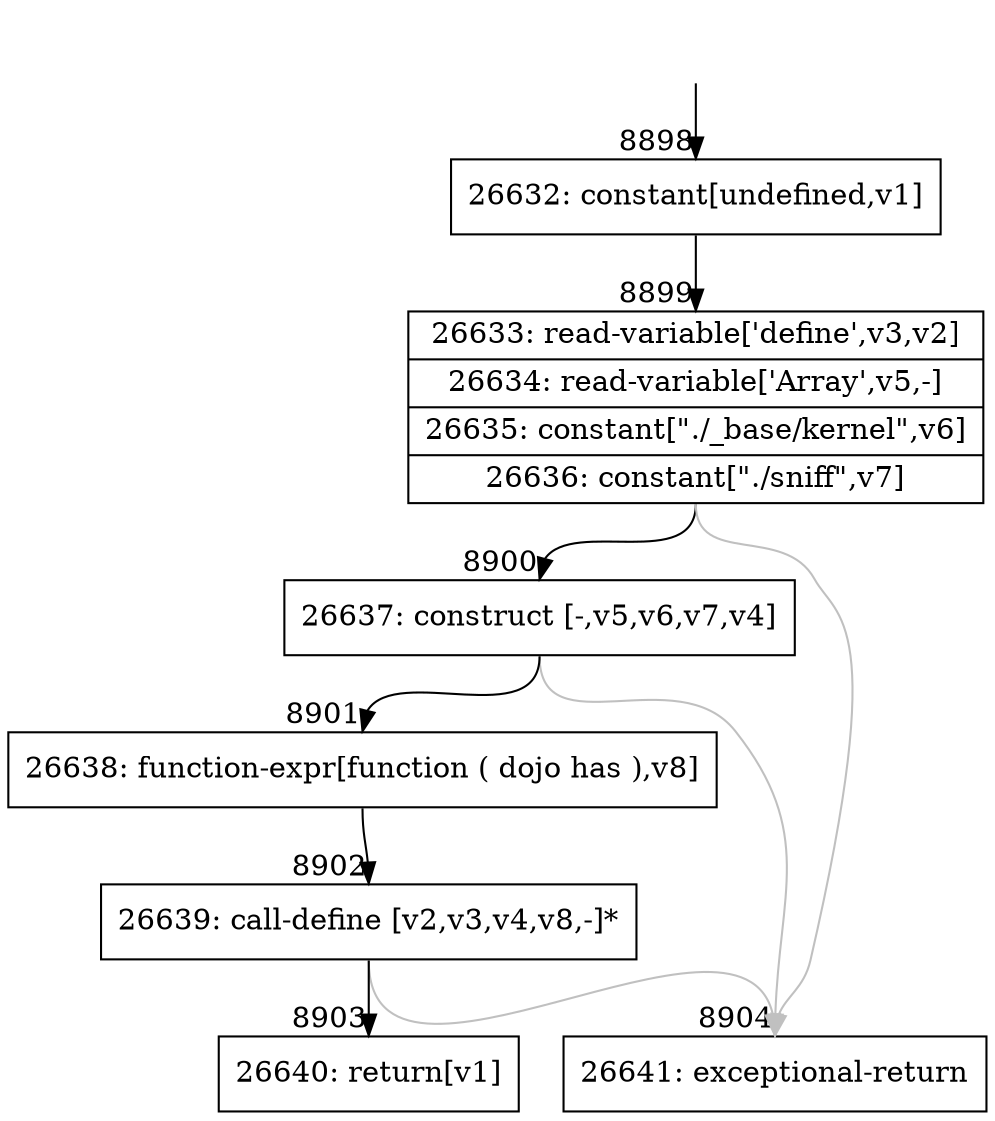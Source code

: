 digraph {
rankdir="TD"
BB_entry598[shape=none,label=""];
BB_entry598 -> BB8898 [tailport=s, headport=n, headlabel="    8898"]
BB8898 [shape=record label="{26632: constant[undefined,v1]}" ] 
BB8898 -> BB8899 [tailport=s, headport=n, headlabel="      8899"]
BB8899 [shape=record label="{26633: read-variable['define',v3,v2]|26634: read-variable['Array',v5,-]|26635: constant[\"./_base/kernel\",v6]|26636: constant[\"./sniff\",v7]}" ] 
BB8899 -> BB8900 [tailport=s, headport=n, headlabel="      8900"]
BB8899 -> BB8904 [tailport=s, headport=n, color=gray, headlabel="      8904"]
BB8900 [shape=record label="{26637: construct [-,v5,v6,v7,v4]}" ] 
BB8900 -> BB8901 [tailport=s, headport=n, headlabel="      8901"]
BB8900 -> BB8904 [tailport=s, headport=n, color=gray]
BB8901 [shape=record label="{26638: function-expr[function ( dojo has ),v8]}" ] 
BB8901 -> BB8902 [tailport=s, headport=n, headlabel="      8902"]
BB8902 [shape=record label="{26639: call-define [v2,v3,v4,v8,-]*}" ] 
BB8902 -> BB8903 [tailport=s, headport=n, headlabel="      8903"]
BB8902 -> BB8904 [tailport=s, headport=n, color=gray]
BB8903 [shape=record label="{26640: return[v1]}" ] 
BB8904 [shape=record label="{26641: exceptional-return}" ] 
//#$~ 12468
}
